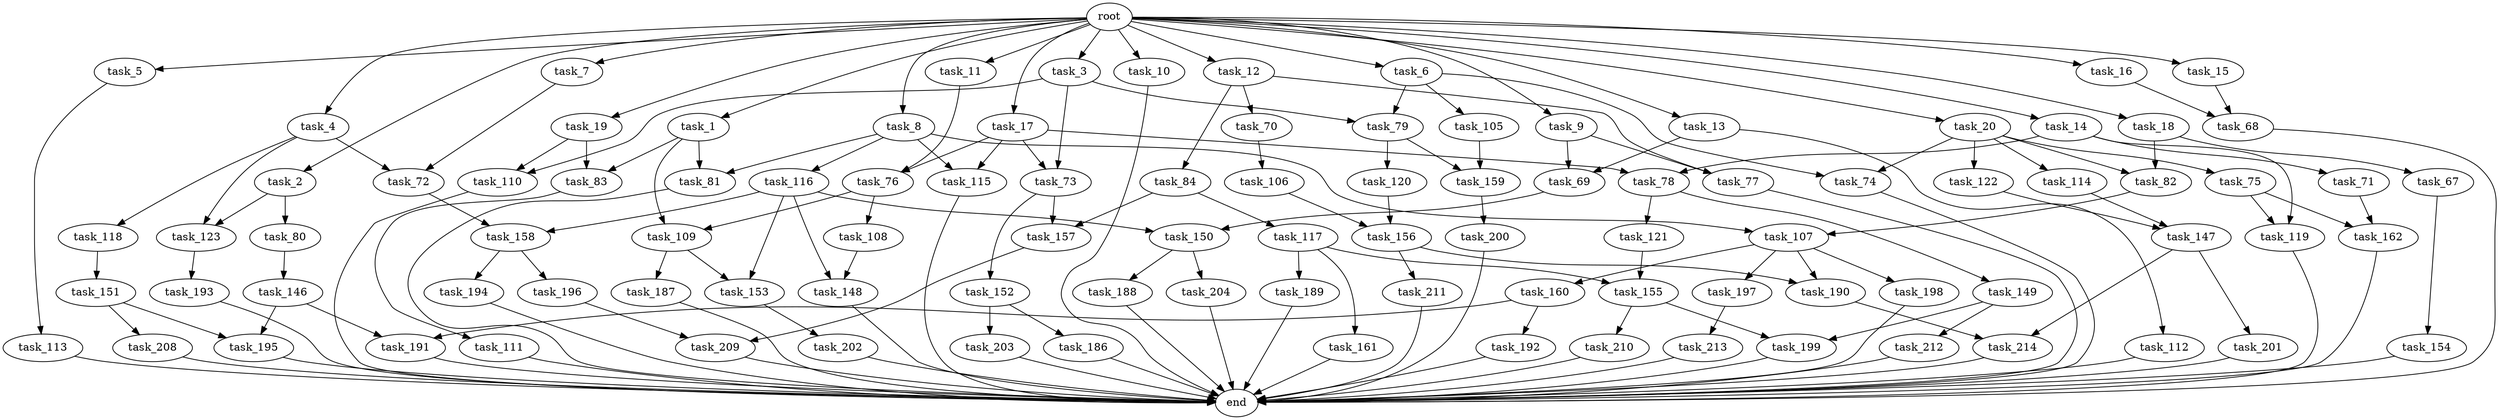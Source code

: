 digraph G {
  root [size="0.000000"];
  task_1 [size="2.048000"];
  task_2 [size="2.048000"];
  task_3 [size="2.048000"];
  task_4 [size="2.048000"];
  task_5 [size="2.048000"];
  task_6 [size="2.048000"];
  task_7 [size="2.048000"];
  task_8 [size="2.048000"];
  task_9 [size="2.048000"];
  task_10 [size="2.048000"];
  task_11 [size="2.048000"];
  task_12 [size="2.048000"];
  task_13 [size="2.048000"];
  task_14 [size="2.048000"];
  task_15 [size="2.048000"];
  task_16 [size="2.048000"];
  task_17 [size="2.048000"];
  task_18 [size="2.048000"];
  task_19 [size="2.048000"];
  task_20 [size="2.048000"];
  task_67 [size="154618822.656000"];
  task_68 [size="1666447310.848000"];
  task_69 [size="2147483648.000000"];
  task_70 [size="841813590.016000"];
  task_71 [size="429496729.600000"];
  task_72 [size="1529008357.376000"];
  task_73 [size="1529008357.376000"];
  task_74 [size="893353197.568000"];
  task_75 [size="274877906.944000"];
  task_76 [size="1271310319.616000"];
  task_77 [size="1271310319.616000"];
  task_78 [size="858993459.200000"];
  task_79 [size="1717986918.400000"];
  task_80 [size="68719476.736000"];
  task_81 [size="1047972020.224000"];
  task_82 [size="429496729.600000"];
  task_83 [size="584115552.256000"];
  task_84 [size="841813590.016000"];
  task_105 [size="618475290.624000"];
  task_106 [size="1391569403.904000"];
  task_107 [size="1047972020.224000"];
  task_108 [size="618475290.624000"];
  task_109 [size="1047972020.224000"];
  task_110 [size="1254130450.432000"];
  task_111 [size="1099511627.776000"];
  task_112 [size="1717986918.400000"];
  task_113 [size="274877906.944000"];
  task_114 [size="274877906.944000"];
  task_115 [size="1047972020.224000"];
  task_116 [size="618475290.624000"];
  task_117 [size="618475290.624000"];
  task_118 [size="429496729.600000"];
  task_119 [size="2147483648.000000"];
  task_120 [size="618475290.624000"];
  task_121 [size="68719476.736000"];
  task_122 [size="274877906.944000"];
  task_123 [size="498216206.336000"];
  task_146 [size="1099511627.776000"];
  task_147 [size="858993459.200000"];
  task_148 [size="1872605741.056000"];
  task_149 [size="68719476.736000"];
  task_150 [size="3109556322.304000"];
  task_151 [size="68719476.736000"];
  task_152 [size="841813590.016000"];
  task_153 [size="2336462209.024000"];
  task_154 [size="429496729.600000"];
  task_155 [size="2233382993.920000"];
  task_156 [size="2559800508.416000"];
  task_157 [size="1460288880.640000"];
  task_158 [size="3109556322.304000"];
  task_159 [size="1236950581.248000"];
  task_160 [size="68719476.736000"];
  task_161 [size="841813590.016000"];
  task_162 [size="2559800508.416000"];
  task_186 [size="154618822.656000"];
  task_187 [size="618475290.624000"];
  task_188 [size="1391569403.904000"];
  task_189 [size="841813590.016000"];
  task_190 [size="687194767.360000"];
  task_191 [size="498216206.336000"];
  task_192 [size="429496729.600000"];
  task_193 [size="1391569403.904000"];
  task_194 [size="618475290.624000"];
  task_195 [size="1786706395.136000"];
  task_196 [size="618475290.624000"];
  task_197 [size="68719476.736000"];
  task_198 [size="68719476.736000"];
  task_199 [size="343597383.680000"];
  task_200 [size="68719476.736000"];
  task_201 [size="841813590.016000"];
  task_202 [size="1391569403.904000"];
  task_203 [size="154618822.656000"];
  task_204 [size="1391569403.904000"];
  task_208 [size="1717986918.400000"];
  task_209 [size="1666447310.848000"];
  task_210 [size="274877906.944000"];
  task_211 [size="618475290.624000"];
  task_212 [size="68719476.736000"];
  task_213 [size="154618822.656000"];
  task_214 [size="996432412.672000"];
  end [size="0.000000"];

  root -> task_1 [size="1.000000"];
  root -> task_2 [size="1.000000"];
  root -> task_3 [size="1.000000"];
  root -> task_4 [size="1.000000"];
  root -> task_5 [size="1.000000"];
  root -> task_6 [size="1.000000"];
  root -> task_7 [size="1.000000"];
  root -> task_8 [size="1.000000"];
  root -> task_9 [size="1.000000"];
  root -> task_10 [size="1.000000"];
  root -> task_11 [size="1.000000"];
  root -> task_12 [size="1.000000"];
  root -> task_13 [size="1.000000"];
  root -> task_14 [size="1.000000"];
  root -> task_15 [size="1.000000"];
  root -> task_16 [size="1.000000"];
  root -> task_17 [size="1.000000"];
  root -> task_18 [size="1.000000"];
  root -> task_19 [size="1.000000"];
  root -> task_20 [size="1.000000"];
  task_1 -> task_81 [size="209715200.000000"];
  task_1 -> task_83 [size="209715200.000000"];
  task_1 -> task_109 [size="209715200.000000"];
  task_2 -> task_80 [size="33554432.000000"];
  task_2 -> task_123 [size="33554432.000000"];
  task_3 -> task_73 [size="536870912.000000"];
  task_3 -> task_79 [size="536870912.000000"];
  task_3 -> task_110 [size="536870912.000000"];
  task_4 -> task_72 [size="209715200.000000"];
  task_4 -> task_118 [size="209715200.000000"];
  task_4 -> task_123 [size="209715200.000000"];
  task_5 -> task_113 [size="134217728.000000"];
  task_6 -> task_74 [size="301989888.000000"];
  task_6 -> task_79 [size="301989888.000000"];
  task_6 -> task_105 [size="301989888.000000"];
  task_7 -> task_72 [size="536870912.000000"];
  task_8 -> task_81 [size="301989888.000000"];
  task_8 -> task_107 [size="301989888.000000"];
  task_8 -> task_115 [size="301989888.000000"];
  task_8 -> task_116 [size="301989888.000000"];
  task_9 -> task_69 [size="209715200.000000"];
  task_9 -> task_77 [size="209715200.000000"];
  task_10 -> end [size="1.000000"];
  task_11 -> task_76 [size="411041792.000000"];
  task_12 -> task_70 [size="411041792.000000"];
  task_12 -> task_77 [size="411041792.000000"];
  task_12 -> task_84 [size="411041792.000000"];
  task_13 -> task_69 [size="838860800.000000"];
  task_13 -> task_112 [size="838860800.000000"];
  task_14 -> task_71 [size="209715200.000000"];
  task_14 -> task_78 [size="209715200.000000"];
  task_14 -> task_119 [size="209715200.000000"];
  task_15 -> task_68 [size="679477248.000000"];
  task_16 -> task_68 [size="134217728.000000"];
  task_17 -> task_73 [size="209715200.000000"];
  task_17 -> task_76 [size="209715200.000000"];
  task_17 -> task_78 [size="209715200.000000"];
  task_17 -> task_115 [size="209715200.000000"];
  task_18 -> task_67 [size="75497472.000000"];
  task_18 -> task_82 [size="75497472.000000"];
  task_19 -> task_83 [size="75497472.000000"];
  task_19 -> task_110 [size="75497472.000000"];
  task_20 -> task_74 [size="134217728.000000"];
  task_20 -> task_75 [size="134217728.000000"];
  task_20 -> task_82 [size="134217728.000000"];
  task_20 -> task_114 [size="134217728.000000"];
  task_20 -> task_122 [size="134217728.000000"];
  task_67 -> task_154 [size="209715200.000000"];
  task_68 -> end [size="1.000000"];
  task_69 -> task_150 [size="679477248.000000"];
  task_70 -> task_106 [size="679477248.000000"];
  task_71 -> task_162 [size="411041792.000000"];
  task_72 -> task_158 [size="679477248.000000"];
  task_73 -> task_152 [size="411041792.000000"];
  task_73 -> task_157 [size="411041792.000000"];
  task_74 -> end [size="1.000000"];
  task_75 -> task_119 [size="838860800.000000"];
  task_75 -> task_162 [size="838860800.000000"];
  task_76 -> task_108 [size="301989888.000000"];
  task_76 -> task_109 [size="301989888.000000"];
  task_77 -> end [size="1.000000"];
  task_78 -> task_121 [size="33554432.000000"];
  task_78 -> task_149 [size="33554432.000000"];
  task_79 -> task_120 [size="301989888.000000"];
  task_79 -> task_159 [size="301989888.000000"];
  task_80 -> task_146 [size="536870912.000000"];
  task_81 -> end [size="1.000000"];
  task_82 -> task_107 [size="209715200.000000"];
  task_83 -> task_111 [size="536870912.000000"];
  task_84 -> task_117 [size="301989888.000000"];
  task_84 -> task_157 [size="301989888.000000"];
  task_105 -> task_159 [size="301989888.000000"];
  task_106 -> task_156 [size="411041792.000000"];
  task_107 -> task_160 [size="33554432.000000"];
  task_107 -> task_190 [size="33554432.000000"];
  task_107 -> task_197 [size="33554432.000000"];
  task_107 -> task_198 [size="33554432.000000"];
  task_108 -> task_148 [size="75497472.000000"];
  task_109 -> task_153 [size="301989888.000000"];
  task_109 -> task_187 [size="301989888.000000"];
  task_110 -> end [size="1.000000"];
  task_111 -> end [size="1.000000"];
  task_112 -> end [size="1.000000"];
  task_113 -> end [size="1.000000"];
  task_114 -> task_147 [size="209715200.000000"];
  task_115 -> end [size="1.000000"];
  task_116 -> task_148 [size="838860800.000000"];
  task_116 -> task_150 [size="838860800.000000"];
  task_116 -> task_153 [size="838860800.000000"];
  task_116 -> task_158 [size="838860800.000000"];
  task_117 -> task_155 [size="411041792.000000"];
  task_117 -> task_161 [size="411041792.000000"];
  task_117 -> task_189 [size="411041792.000000"];
  task_118 -> task_151 [size="33554432.000000"];
  task_119 -> end [size="1.000000"];
  task_120 -> task_156 [size="838860800.000000"];
  task_121 -> task_155 [size="679477248.000000"];
  task_122 -> task_147 [size="209715200.000000"];
  task_123 -> task_193 [size="679477248.000000"];
  task_146 -> task_191 [size="33554432.000000"];
  task_146 -> task_195 [size="33554432.000000"];
  task_147 -> task_201 [size="411041792.000000"];
  task_147 -> task_214 [size="411041792.000000"];
  task_148 -> end [size="1.000000"];
  task_149 -> task_199 [size="33554432.000000"];
  task_149 -> task_212 [size="33554432.000000"];
  task_150 -> task_188 [size="679477248.000000"];
  task_150 -> task_204 [size="679477248.000000"];
  task_151 -> task_195 [size="838860800.000000"];
  task_151 -> task_208 [size="838860800.000000"];
  task_152 -> task_186 [size="75497472.000000"];
  task_152 -> task_203 [size="75497472.000000"];
  task_153 -> task_202 [size="679477248.000000"];
  task_154 -> end [size="1.000000"];
  task_155 -> task_199 [size="134217728.000000"];
  task_155 -> task_210 [size="134217728.000000"];
  task_156 -> task_190 [size="301989888.000000"];
  task_156 -> task_211 [size="301989888.000000"];
  task_157 -> task_209 [size="134217728.000000"];
  task_158 -> task_194 [size="301989888.000000"];
  task_158 -> task_196 [size="301989888.000000"];
  task_159 -> task_200 [size="33554432.000000"];
  task_160 -> task_191 [size="209715200.000000"];
  task_160 -> task_192 [size="209715200.000000"];
  task_161 -> end [size="1.000000"];
  task_162 -> end [size="1.000000"];
  task_186 -> end [size="1.000000"];
  task_187 -> end [size="1.000000"];
  task_188 -> end [size="1.000000"];
  task_189 -> end [size="1.000000"];
  task_190 -> task_214 [size="75497472.000000"];
  task_191 -> end [size="1.000000"];
  task_192 -> end [size="1.000000"];
  task_193 -> end [size="1.000000"];
  task_194 -> end [size="1.000000"];
  task_195 -> end [size="1.000000"];
  task_196 -> task_209 [size="679477248.000000"];
  task_197 -> task_213 [size="75497472.000000"];
  task_198 -> end [size="1.000000"];
  task_199 -> end [size="1.000000"];
  task_200 -> end [size="1.000000"];
  task_201 -> end [size="1.000000"];
  task_202 -> end [size="1.000000"];
  task_203 -> end [size="1.000000"];
  task_204 -> end [size="1.000000"];
  task_208 -> end [size="1.000000"];
  task_209 -> end [size="1.000000"];
  task_210 -> end [size="1.000000"];
  task_211 -> end [size="1.000000"];
  task_212 -> end [size="1.000000"];
  task_213 -> end [size="1.000000"];
  task_214 -> end [size="1.000000"];
}

